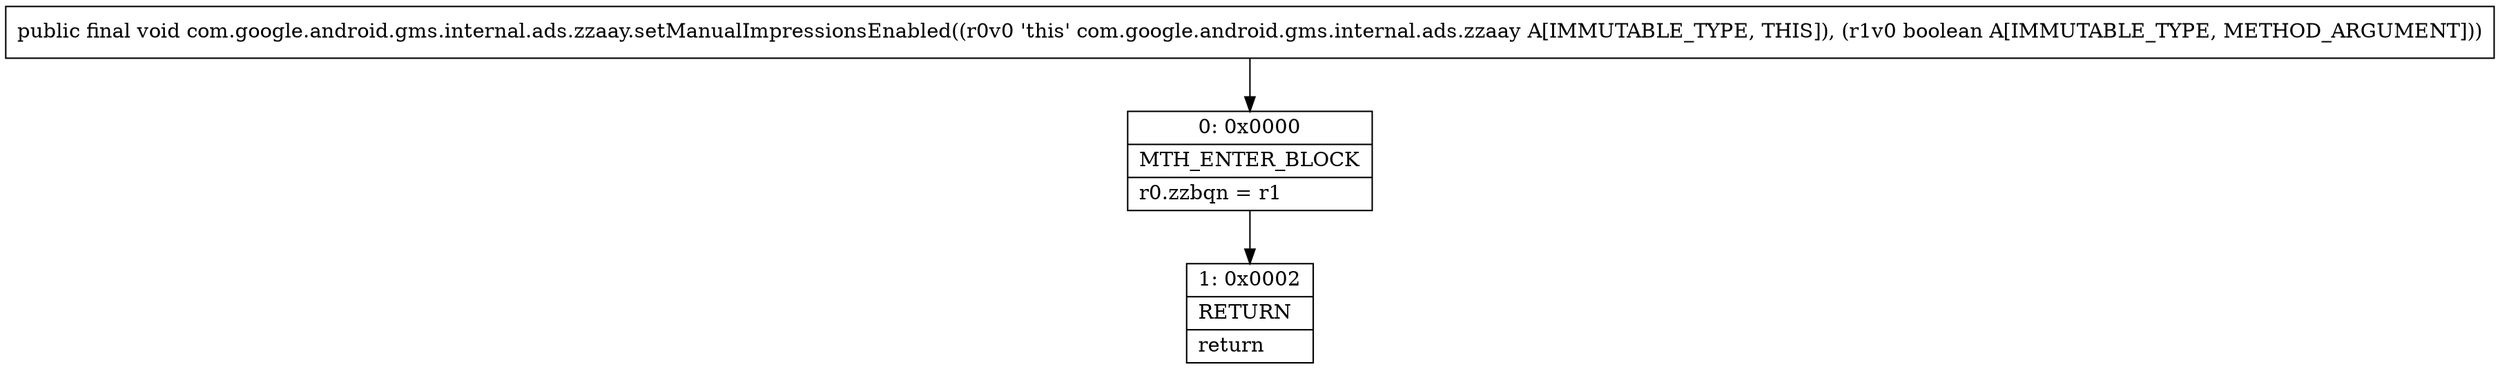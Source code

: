 digraph "CFG forcom.google.android.gms.internal.ads.zzaay.setManualImpressionsEnabled(Z)V" {
Node_0 [shape=record,label="{0\:\ 0x0000|MTH_ENTER_BLOCK\l|r0.zzbqn = r1\l}"];
Node_1 [shape=record,label="{1\:\ 0x0002|RETURN\l|return\l}"];
MethodNode[shape=record,label="{public final void com.google.android.gms.internal.ads.zzaay.setManualImpressionsEnabled((r0v0 'this' com.google.android.gms.internal.ads.zzaay A[IMMUTABLE_TYPE, THIS]), (r1v0 boolean A[IMMUTABLE_TYPE, METHOD_ARGUMENT])) }"];
MethodNode -> Node_0;
Node_0 -> Node_1;
}

